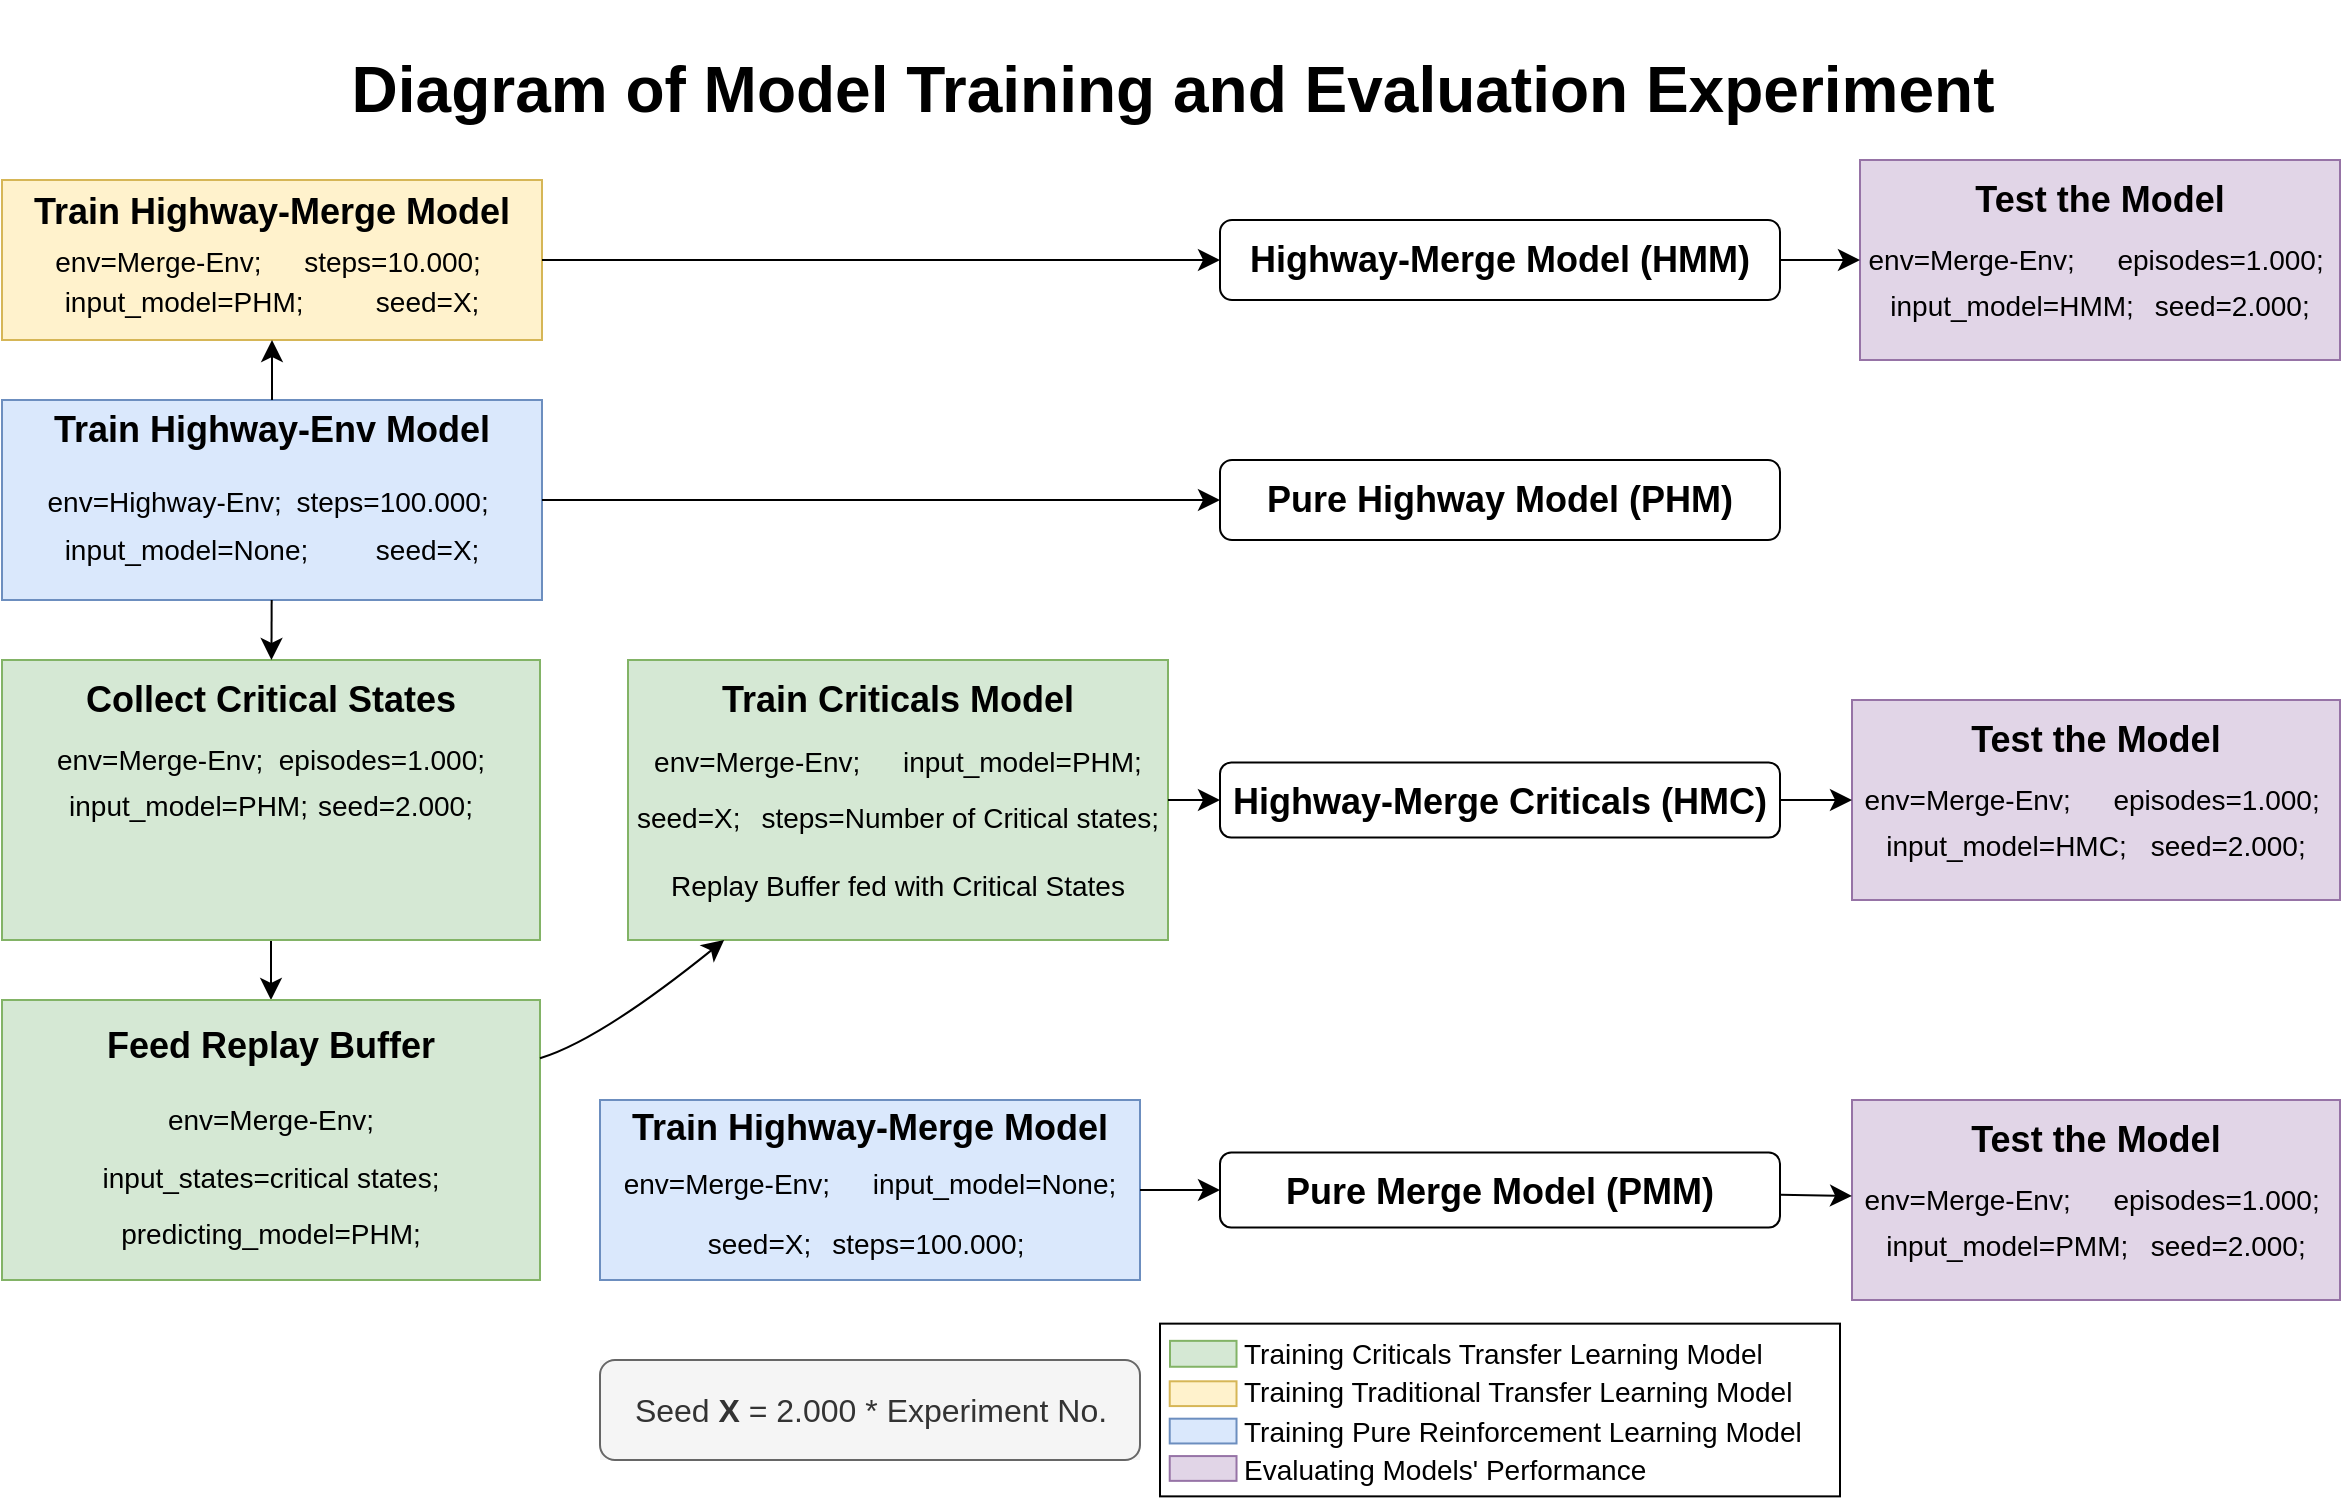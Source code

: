 <mxfile version="26.1.0">
  <diagram id="C5RBs43oDa-KdzZeNtuy" name="Page-1">
    <mxGraphModel dx="1794" dy="1812" grid="1" gridSize="10" guides="1" tooltips="1" connect="1" arrows="1" fold="1" page="1" pageScale="1" pageWidth="827" pageHeight="1169" math="0" shadow="0">
      <root>
        <mxCell id="WIyWlLk6GJQsqaUBKTNV-0" />
        <mxCell id="WIyWlLk6GJQsqaUBKTNV-1" parent="WIyWlLk6GJQsqaUBKTNV-0" />
        <mxCell id="a0NVUiaUn0WBypQUBi8K-25" style="edgeStyle=none;curved=1;rounded=0;orthogonalLoop=1;jettySize=auto;html=1;entryX=0.5;entryY=0;entryDx=0;entryDy=0;fontSize=12;startSize=8;endSize=8;exitX=0.5;exitY=1;exitDx=0;exitDy=0;shadow=0;" parent="WIyWlLk6GJQsqaUBKTNV-1" source="a0NVUiaUn0WBypQUBi8K-27" target="a0NVUiaUn0WBypQUBi8K-17" edge="1">
          <mxGeometry relative="1" as="geometry">
            <mxPoint x="274" y="290" as="sourcePoint" />
          </mxGeometry>
        </mxCell>
        <mxCell id="a0NVUiaUn0WBypQUBi8K-28" value="" style="group;fillColor=#d5e8d4;strokeColor=#82b366;shadow=0;" parent="WIyWlLk6GJQsqaUBKTNV-1" vertex="1" connectable="0">
          <mxGeometry x="-171" y="70" width="269" height="140" as="geometry" />
        </mxCell>
        <mxCell id="a0NVUiaUn0WBypQUBi8K-27" value="" style="rounded=0;whiteSpace=wrap;html=1;fillColor=#d5e8d4;strokeColor=#82b366;shadow=0;" parent="a0NVUiaUn0WBypQUBi8K-28" vertex="1">
          <mxGeometry width="269" height="140" as="geometry" />
        </mxCell>
        <mxCell id="a0NVUiaUn0WBypQUBi8K-13" value="&lt;div style=&quot;line-height: 90%;&quot;&gt;&lt;h1 style=&quot;margin-top: 0px; line-height: 90%;&quot;&gt;&lt;font style=&quot;font-size: 18px; line-height: 90%;&quot;&gt;Collect Critical States&lt;/font&gt;&lt;/h1&gt;&lt;p&gt;&lt;font style=&quot;font-size: 14px;&quot;&gt;env=Merge-Env;&amp;nbsp;&amp;nbsp;&lt;span style=&quot;background-color: transparent; color: light-dark(rgb(0, 0, 0), rgb(255, 255, 255));&quot;&gt;episodes=1.000;&lt;/span&gt;&lt;/font&gt;&lt;/p&gt;&lt;p&gt;&lt;font style=&quot;font-size: 14px;&quot;&gt;&lt;span style=&quot;background-color: transparent; color: light-dark(rgb(0, 0, 0), rgb(255, 255, 255));&quot;&gt;input_model=PHM;&lt;span style=&quot;white-space: pre;&quot;&gt;&#x9;&lt;/span&gt;&lt;/span&gt;&lt;span style=&quot;background-color: transparent; color: light-dark(rgb(0, 0, 0), rgb(255, 255, 255));&quot;&gt;seed=2.000;&lt;/span&gt;&lt;/font&gt;&lt;/p&gt;&lt;/div&gt;" style="text;html=1;whiteSpace=wrap;overflow=hidden;rounded=0;align=center;container=0;fillColor=#d5e8d4;strokeColor=#82b366;shadow=0;" parent="a0NVUiaUn0WBypQUBi8K-28" vertex="1">
          <mxGeometry width="269" height="140" as="geometry" />
        </mxCell>
        <mxCell id="a0NVUiaUn0WBypQUBi8K-30" value="" style="group;fillColor=#d5e8d4;strokeColor=#82b366;shadow=0;" parent="WIyWlLk6GJQsqaUBKTNV-1" vertex="1" connectable="0">
          <mxGeometry x="-171" y="240" width="269" height="140" as="geometry" />
        </mxCell>
        <mxCell id="a0NVUiaUn0WBypQUBi8K-29" value="" style="rounded=0;whiteSpace=wrap;html=1;fillColor=#d5e8d4;strokeColor=#82b366;shadow=0;" parent="a0NVUiaUn0WBypQUBi8K-30" vertex="1">
          <mxGeometry width="269" height="140" as="geometry" />
        </mxCell>
        <mxCell id="a0NVUiaUn0WBypQUBi8K-17" value="&lt;div&gt;&lt;h1 style=&quot;margin-top: 0px;&quot;&gt;&lt;font style=&quot;font-size: 18px;&quot;&gt;Feed Replay Buffer&lt;/font&gt;&lt;/h1&gt;&lt;p&gt;&lt;font style=&quot;font-size: 14px;&quot;&gt;env=Merge-Env;&lt;/font&gt;&lt;/p&gt;&lt;p&gt;&lt;font style=&quot;font-size: 14px;&quot;&gt;&lt;span style=&quot;background-color: transparent; color: light-dark(rgb(0, 0, 0), rgb(255, 255, 255));&quot;&gt;i&lt;/span&gt;&lt;span style=&quot;background-color: transparent; color: light-dark(rgb(0, 0, 0), rgb(255, 255, 255));&quot;&gt;nput_states=critical states;&lt;/span&gt;&lt;/font&gt;&lt;/p&gt;&lt;p&gt;&lt;span style=&quot;background-color: transparent; color: light-dark(rgb(0, 0, 0), rgb(255, 255, 255));&quot;&gt;&lt;font style=&quot;font-size: 14px;&quot;&gt;predicting_model=PHM;&lt;/font&gt;&lt;/span&gt;&lt;/p&gt;&lt;/div&gt;" style="text;html=1;whiteSpace=wrap;overflow=hidden;rounded=0;align=center;container=0;fillColor=#d5e8d4;strokeColor=#82b366;shadow=0;" parent="a0NVUiaUn0WBypQUBi8K-30" vertex="1">
          <mxGeometry width="269" height="140" as="geometry" />
        </mxCell>
        <mxCell id="a0NVUiaUn0WBypQUBi8K-31" value="" style="group;shadow=0;fillColor=#dae8fc;strokeColor=#6c8ebf;" parent="WIyWlLk6GJQsqaUBKTNV-1" vertex="1" connectable="0">
          <mxGeometry x="-171" y="-60" width="270" height="100" as="geometry" />
        </mxCell>
        <mxCell id="a0NVUiaUn0WBypQUBi8K-32" value="" style="rounded=0;whiteSpace=wrap;html=1;shadow=0;" parent="a0NVUiaUn0WBypQUBi8K-31" vertex="1">
          <mxGeometry width="270" height="100" as="geometry" />
        </mxCell>
        <mxCell id="a0NVUiaUn0WBypQUBi8K-33" value="&lt;div style=&quot;line-height: 90%;&quot;&gt;&lt;p style=&quot;margin-top: 0px; line-height: 90%;&quot;&gt;&lt;span style=&quot;background-color: transparent; color: light-dark(rgb(0, 0, 0), rgb(255, 255, 255)); font-size: 18px; line-height: 90%;&quot;&gt;&lt;b&gt;Train Highway-Env Model&lt;br&gt;&lt;/b&gt;&lt;/span&gt;&lt;span style=&quot;background-color: transparent; color: light-dark(rgb(0, 0, 0), rgb(255, 255, 255)); font-size: 12px; font-weight: normal; line-height: 90%;&quot;&gt;&lt;br&gt;&lt;/span&gt;&lt;/p&gt;&lt;p&gt;&lt;font style=&quot;font-size: 14px;&quot;&gt;env=Highway-Env;&lt;span style=&quot;white-space: pre;&quot;&gt;&#x9;&lt;/span&gt;&lt;span style=&quot;background-color: transparent; color: light-dark(rgb(0, 0, 0), rgb(255, 255, 255));&quot;&gt;steps=100.000;&amp;nbsp;&lt;/span&gt;&lt;/font&gt;&lt;/p&gt;&lt;p&gt;&lt;font style=&quot;font-size: 14px;&quot;&gt;&lt;span style=&quot;background-color: transparent; color: light-dark(rgb(0, 0, 0), rgb(255, 255, 255));&quot;&gt;input_model=None;&lt;span style=&quot;white-space: pre;&quot;&gt;&#x9;&lt;/span&gt;&lt;span style=&quot;white-space: pre;&quot;&gt;&#x9;&lt;/span&gt;&lt;/span&gt;&lt;span style=&quot;background-color: transparent; color: light-dark(rgb(0, 0, 0), rgb(255, 255, 255));&quot;&gt;seed=X;&lt;/span&gt;&lt;/font&gt;&lt;/p&gt;&lt;/div&gt;" style="text;html=1;whiteSpace=wrap;overflow=hidden;rounded=0;align=center;container=0;fillColor=#dae8fc;strokeColor=#6c8ebf;shadow=0;" parent="a0NVUiaUn0WBypQUBi8K-31" vertex="1">
          <mxGeometry width="270" height="100" as="geometry" />
        </mxCell>
        <mxCell id="a0NVUiaUn0WBypQUBi8K-40" value="" style="group;fillColor=#d5e8d4;strokeColor=#82b366;shadow=0;" parent="WIyWlLk6GJQsqaUBKTNV-1" vertex="1" connectable="0">
          <mxGeometry x="142" y="70" width="270" height="140" as="geometry" />
        </mxCell>
        <mxCell id="a0NVUiaUn0WBypQUBi8K-41" value="" style="rounded=0;whiteSpace=wrap;html=1;fillColor=#d5e8d4;strokeColor=#82b366;shadow=0;" parent="a0NVUiaUn0WBypQUBi8K-40" vertex="1">
          <mxGeometry width="270" height="140.0" as="geometry" />
        </mxCell>
        <mxCell id="a0NVUiaUn0WBypQUBi8K-42" value="&lt;h1 style=&quot;margin-top: 0px; line-height: 90%;&quot;&gt;&lt;span style=&quot;background-color: transparent; color: light-dark(rgb(0, 0, 0), rgb(255, 255, 255)); font-size: 18px; line-height: 90%;&quot;&gt;Train Criticals Model&lt;br&gt;&lt;/span&gt;&lt;/h1&gt;&lt;div&gt;&lt;font style=&quot;font-size: 14px;&quot;&gt;&lt;span style=&quot;background-color: transparent; line-height: 90%; color: light-dark(rgb(0, 0, 0), rgb(255, 255, 255));&quot;&gt;&lt;p style=&quot;&quot;&gt;e&lt;span style=&quot;background-color: transparent; color: light-dark(rgb(0, 0, 0), rgb(255, 255, 255));&quot;&gt;nv=Merge-Env;&lt;span style=&quot;white-space: pre;&quot;&gt;&#x9;&lt;/span&gt;&lt;/span&gt;&lt;span style=&quot;background-color: transparent; color: light-dark(rgb(0, 0, 0), rgb(255, 255, 255));&quot;&gt;input_model=PHM;&lt;/span&gt;&lt;/p&gt;&lt;/span&gt;seed=X;&lt;span style=&quot;white-space: pre;&quot;&gt;&#x9;&lt;/span&gt;&lt;span style=&quot;color: light-dark(rgb(0, 0, 0), rgb(255, 255, 255)); background-color: transparent;&quot;&gt;steps=Number of Critical&amp;nbsp;&lt;/span&gt;&lt;span style=&quot;color: light-dark(rgb(0, 0, 0), rgb(255, 255, 255)); background-color: transparent;&quot;&gt;states;&lt;/span&gt;&lt;/font&gt;&lt;/div&gt;&lt;div&gt;&lt;span style=&quot;color: light-dark(rgb(0, 0, 0), rgb(255, 255, 255)); background-color: transparent;&quot;&gt;&lt;font style=&quot;font-size: 14px;&quot;&gt;&lt;br&gt;&lt;/font&gt;&lt;/span&gt;&lt;/div&gt;&lt;div&gt;&lt;span style=&quot;color: light-dark(rgb(0, 0, 0), rgb(255, 255, 255)); background-color: transparent;&quot;&gt;&lt;font style=&quot;font-size: 14px;&quot;&gt;Replay Buffer fed with Critical States&lt;/font&gt;&lt;/span&gt;&lt;/div&gt;" style="text;html=1;whiteSpace=wrap;overflow=hidden;rounded=0;align=center;container=0;fillColor=#d5e8d4;strokeColor=#82b366;shadow=0;" parent="a0NVUiaUn0WBypQUBi8K-40" vertex="1">
          <mxGeometry width="270" height="140" as="geometry" />
        </mxCell>
        <mxCell id="a0NVUiaUn0WBypQUBi8K-45" value="" style="group;fillColor=#fff2cc;strokeColor=#d6b656;shadow=0;" parent="WIyWlLk6GJQsqaUBKTNV-1" vertex="1" connectable="0">
          <mxGeometry x="-171" y="-170" width="270" height="80" as="geometry" />
        </mxCell>
        <mxCell id="a0NVUiaUn0WBypQUBi8K-46" value="" style="rounded=0;whiteSpace=wrap;html=1;fillColor=#fff2cc;strokeColor=#d6b656;shadow=0;" parent="a0NVUiaUn0WBypQUBi8K-45" vertex="1">
          <mxGeometry width="270" height="80" as="geometry" />
        </mxCell>
        <mxCell id="a0NVUiaUn0WBypQUBi8K-47" value="&lt;div style=&quot;line-height: 60%;&quot;&gt;&lt;h1 style=&quot;margin-top: 0px; line-height: 60%;&quot;&gt;&lt;span style=&quot;background-color: transparent; color: light-dark(rgb(0, 0, 0), rgb(255, 255, 255)); font-size: 18px; line-height: 60%;&quot;&gt;Train Highway-Merge Model&lt;/span&gt;&lt;/h1&gt;&lt;p&gt;&lt;font style=&quot;font-size: 14px;&quot;&gt;env=Merge-Env;&lt;span style=&quot;white-space: pre;&quot;&gt;&#x9;&lt;/span&gt;&lt;span style=&quot;background-color: transparent; color: light-dark(rgb(0, 0, 0), rgb(255, 255, 255));&quot;&gt;steps=10.000;&amp;nbsp;&lt;/span&gt;&lt;/font&gt;&lt;/p&gt;&lt;p&gt;&lt;font style=&quot;font-size: 14px;&quot;&gt;&lt;span style=&quot;background-color: transparent; color: light-dark(rgb(0, 0, 0), rgb(255, 255, 255));&quot;&gt;input_model=PHM;&lt;span style=&quot;white-space: pre;&quot;&gt;&#x9;&lt;/span&gt;&lt;span style=&quot;white-space: pre;&quot;&gt;&#x9;&lt;/span&gt;&lt;/span&gt;&lt;span style=&quot;background-color: transparent; color: light-dark(rgb(0, 0, 0), rgb(255, 255, 255));&quot;&gt;seed=X;&lt;/span&gt;&lt;/font&gt;&lt;/p&gt;&lt;/div&gt;" style="text;html=1;whiteSpace=wrap;overflow=hidden;rounded=0;align=center;container=0;fillColor=#fff2cc;strokeColor=#d6b656;shadow=0;" parent="a0NVUiaUn0WBypQUBi8K-45" vertex="1">
          <mxGeometry width="270" height="80" as="geometry" />
        </mxCell>
        <mxCell id="a0NVUiaUn0WBypQUBi8K-48" value="" style="group;shadow=0;" parent="WIyWlLk6GJQsqaUBKTNV-1" vertex="1" connectable="0">
          <mxGeometry x="438" y="121.25" width="280" height="37.5" as="geometry" />
        </mxCell>
        <mxCell id="a0NVUiaUn0WBypQUBi8K-49" value="" style="rounded=1;whiteSpace=wrap;html=1;shadow=0;" parent="a0NVUiaUn0WBypQUBi8K-48" vertex="1">
          <mxGeometry width="280" height="37.5" as="geometry" />
        </mxCell>
        <mxCell id="a0NVUiaUn0WBypQUBi8K-50" value="&lt;div style=&quot;line-height: 90%;&quot;&gt;&lt;h1 style=&quot;margin-top: 0px; line-height: 90%;&quot;&gt;&lt;font style=&quot;font-size: 18px; line-height: 90%;&quot;&gt;Highway-Merge Criticals (HMC)&lt;/font&gt;&lt;/h1&gt;&lt;/div&gt;" style="text;html=1;whiteSpace=wrap;overflow=hidden;rounded=0;align=center;shadow=0;" parent="a0NVUiaUn0WBypQUBi8K-48" vertex="1">
          <mxGeometry width="280" height="37.5" as="geometry" />
        </mxCell>
        <mxCell id="a0NVUiaUn0WBypQUBi8K-51" style="edgeStyle=none;curved=1;rounded=0;orthogonalLoop=1;jettySize=auto;html=1;exitX=0.5;exitY=1;exitDx=0;exitDy=0;fontSize=12;startSize=8;endSize=8;shadow=0;" parent="a0NVUiaUn0WBypQUBi8K-48" source="a0NVUiaUn0WBypQUBi8K-50" target="a0NVUiaUn0WBypQUBi8K-50" edge="1">
          <mxGeometry relative="1" as="geometry" />
        </mxCell>
        <mxCell id="a0NVUiaUn0WBypQUBi8K-52" style="edgeStyle=none;curved=1;rounded=0;orthogonalLoop=1;jettySize=auto;html=1;exitX=0.25;exitY=1;exitDx=0;exitDy=0;fontSize=12;startSize=8;endSize=8;shadow=0;" parent="a0NVUiaUn0WBypQUBi8K-48" source="a0NVUiaUn0WBypQUBi8K-50" target="a0NVUiaUn0WBypQUBi8K-50" edge="1">
          <mxGeometry relative="1" as="geometry" />
        </mxCell>
        <mxCell id="a0NVUiaUn0WBypQUBi8K-54" style="edgeStyle=none;curved=1;rounded=0;orthogonalLoop=1;jettySize=auto;html=1;exitX=0;exitY=1;exitDx=0;exitDy=0;fontSize=12;startSize=8;endSize=8;shadow=0;" parent="a0NVUiaUn0WBypQUBi8K-48" source="a0NVUiaUn0WBypQUBi8K-50" target="a0NVUiaUn0WBypQUBi8K-50" edge="1">
          <mxGeometry relative="1" as="geometry" />
        </mxCell>
        <mxCell id="a0NVUiaUn0WBypQUBi8K-55" value="" style="edgeStyle=none;curved=1;rounded=0;orthogonalLoop=1;jettySize=auto;html=1;fontSize=12;startSize=8;endSize=8;shadow=0;" parent="WIyWlLk6GJQsqaUBKTNV-1" source="a0NVUiaUn0WBypQUBi8K-42" target="a0NVUiaUn0WBypQUBi8K-50" edge="1">
          <mxGeometry relative="1" as="geometry" />
        </mxCell>
        <mxCell id="a0NVUiaUn0WBypQUBi8K-56" value="" style="group;align=left;shadow=0;" parent="WIyWlLk6GJQsqaUBKTNV-1" vertex="1" connectable="0">
          <mxGeometry x="438" y="-30" width="280" height="40" as="geometry" />
        </mxCell>
        <mxCell id="a0NVUiaUn0WBypQUBi8K-57" value="" style="rounded=1;whiteSpace=wrap;html=1;shadow=0;" parent="a0NVUiaUn0WBypQUBi8K-56" vertex="1">
          <mxGeometry width="280.0" height="40" as="geometry" />
        </mxCell>
        <mxCell id="a0NVUiaUn0WBypQUBi8K-58" value="&lt;div style=&quot;line-height: 90%;&quot;&gt;&lt;h1 style=&quot;margin-top: 0px; line-height: 90%;&quot;&gt;&lt;font style=&quot;font-size: 18px; line-height: 90%;&quot;&gt;Pure Highway Model (PHM)&lt;/font&gt;&lt;/h1&gt;&lt;/div&gt;" style="text;html=1;whiteSpace=wrap;overflow=hidden;rounded=0;align=center;shadow=0;" parent="a0NVUiaUn0WBypQUBi8K-56" vertex="1">
          <mxGeometry width="280" height="40" as="geometry" />
        </mxCell>
        <mxCell id="a0NVUiaUn0WBypQUBi8K-59" style="edgeStyle=none;curved=1;rounded=0;orthogonalLoop=1;jettySize=auto;html=1;exitX=0.5;exitY=1;exitDx=0;exitDy=0;fontSize=12;startSize=8;endSize=8;shadow=0;" parent="a0NVUiaUn0WBypQUBi8K-56" source="a0NVUiaUn0WBypQUBi8K-58" target="a0NVUiaUn0WBypQUBi8K-58" edge="1">
          <mxGeometry relative="1" as="geometry" />
        </mxCell>
        <mxCell id="a0NVUiaUn0WBypQUBi8K-60" style="edgeStyle=none;curved=1;rounded=0;orthogonalLoop=1;jettySize=auto;html=1;exitX=0.25;exitY=1;exitDx=0;exitDy=0;fontSize=12;startSize=8;endSize=8;shadow=0;" parent="a0NVUiaUn0WBypQUBi8K-56" source="a0NVUiaUn0WBypQUBi8K-58" target="a0NVUiaUn0WBypQUBi8K-58" edge="1">
          <mxGeometry relative="1" as="geometry" />
        </mxCell>
        <mxCell id="a0NVUiaUn0WBypQUBi8K-61" style="edgeStyle=none;curved=1;rounded=0;orthogonalLoop=1;jettySize=auto;html=1;exitX=0;exitY=1;exitDx=0;exitDy=0;fontSize=12;startSize=8;endSize=8;shadow=0;" parent="a0NVUiaUn0WBypQUBi8K-56" source="a0NVUiaUn0WBypQUBi8K-58" target="a0NVUiaUn0WBypQUBi8K-58" edge="1">
          <mxGeometry relative="1" as="geometry" />
        </mxCell>
        <mxCell id="a0NVUiaUn0WBypQUBi8K-62" value="" style="edgeStyle=none;curved=1;rounded=0;orthogonalLoop=1;jettySize=auto;html=1;fontSize=12;startSize=8;endSize=8;shadow=0;" parent="WIyWlLk6GJQsqaUBKTNV-1" source="a0NVUiaUn0WBypQUBi8K-33" target="a0NVUiaUn0WBypQUBi8K-58" edge="1">
          <mxGeometry relative="1" as="geometry" />
        </mxCell>
        <mxCell id="a0NVUiaUn0WBypQUBi8K-64" value="" style="edgeStyle=none;curved=1;rounded=0;orthogonalLoop=1;jettySize=auto;html=1;fontSize=12;startSize=8;endSize=8;shadow=0;" parent="WIyWlLk6GJQsqaUBKTNV-1" source="a0NVUiaUn0WBypQUBi8K-29" target="a0NVUiaUn0WBypQUBi8K-42" edge="1">
          <mxGeometry relative="1" as="geometry">
            <Array as="points">
              <mxPoint x="128" y="260" />
            </Array>
          </mxGeometry>
        </mxCell>
        <mxCell id="a0NVUiaUn0WBypQUBi8K-65" value="" style="edgeStyle=none;curved=1;rounded=0;orthogonalLoop=1;jettySize=auto;html=1;fontSize=12;startSize=8;endSize=8;shadow=0;" parent="WIyWlLk6GJQsqaUBKTNV-1" source="a0NVUiaUn0WBypQUBi8K-33" target="a0NVUiaUn0WBypQUBi8K-13" edge="1">
          <mxGeometry relative="1" as="geometry" />
        </mxCell>
        <mxCell id="a0NVUiaUn0WBypQUBi8K-67" style="edgeStyle=none;curved=1;rounded=0;orthogonalLoop=1;jettySize=auto;html=1;exitX=0.5;exitY=0;exitDx=0;exitDy=0;entryX=0.5;entryY=1;entryDx=0;entryDy=0;fontSize=12;startSize=8;endSize=8;shadow=0;" parent="WIyWlLk6GJQsqaUBKTNV-1" source="a0NVUiaUn0WBypQUBi8K-33" target="a0NVUiaUn0WBypQUBi8K-47" edge="1">
          <mxGeometry relative="1" as="geometry" />
        </mxCell>
        <mxCell id="a0NVUiaUn0WBypQUBi8K-68" value="" style="group;shadow=0;" parent="WIyWlLk6GJQsqaUBKTNV-1" vertex="1" connectable="0">
          <mxGeometry x="438" y="-150" width="280" height="40" as="geometry" />
        </mxCell>
        <mxCell id="a0NVUiaUn0WBypQUBi8K-69" value="" style="rounded=1;whiteSpace=wrap;html=1;shadow=0;" parent="a0NVUiaUn0WBypQUBi8K-68" vertex="1">
          <mxGeometry width="280" height="40" as="geometry" />
        </mxCell>
        <mxCell id="a0NVUiaUn0WBypQUBi8K-70" value="&lt;div style=&quot;line-height: 90%;&quot;&gt;&lt;h1 style=&quot;margin-top: 0px; line-height: 90%;&quot;&gt;&lt;font style=&quot;font-size: 18px; line-height: 90%;&quot;&gt;Highway-Merge Model (HMM)&lt;/font&gt;&lt;/h1&gt;&lt;/div&gt;" style="text;html=1;whiteSpace=wrap;overflow=hidden;rounded=0;align=center;shadow=0;" parent="a0NVUiaUn0WBypQUBi8K-68" vertex="1">
          <mxGeometry width="280" height="40" as="geometry" />
        </mxCell>
        <mxCell id="a0NVUiaUn0WBypQUBi8K-71" style="edgeStyle=none;curved=1;rounded=0;orthogonalLoop=1;jettySize=auto;html=1;exitX=0.5;exitY=1;exitDx=0;exitDy=0;fontSize=12;startSize=8;endSize=8;shadow=0;" parent="a0NVUiaUn0WBypQUBi8K-68" source="a0NVUiaUn0WBypQUBi8K-70" target="a0NVUiaUn0WBypQUBi8K-70" edge="1">
          <mxGeometry relative="1" as="geometry" />
        </mxCell>
        <mxCell id="a0NVUiaUn0WBypQUBi8K-72" style="edgeStyle=none;curved=1;rounded=0;orthogonalLoop=1;jettySize=auto;html=1;exitX=0.25;exitY=1;exitDx=0;exitDy=0;fontSize=12;startSize=8;endSize=8;shadow=0;" parent="a0NVUiaUn0WBypQUBi8K-68" source="a0NVUiaUn0WBypQUBi8K-70" target="a0NVUiaUn0WBypQUBi8K-70" edge="1">
          <mxGeometry relative="1" as="geometry" />
        </mxCell>
        <mxCell id="a0NVUiaUn0WBypQUBi8K-73" style="edgeStyle=none;curved=1;rounded=0;orthogonalLoop=1;jettySize=auto;html=1;exitX=0;exitY=1;exitDx=0;exitDy=0;fontSize=12;startSize=8;endSize=8;shadow=0;" parent="a0NVUiaUn0WBypQUBi8K-68" source="a0NVUiaUn0WBypQUBi8K-70" target="a0NVUiaUn0WBypQUBi8K-70" edge="1">
          <mxGeometry relative="1" as="geometry" />
        </mxCell>
        <mxCell id="a0NVUiaUn0WBypQUBi8K-74" value="" style="edgeStyle=none;curved=1;rounded=0;orthogonalLoop=1;jettySize=auto;html=1;fontSize=12;startSize=8;endSize=8;shadow=0;" parent="WIyWlLk6GJQsqaUBKTNV-1" source="a0NVUiaUn0WBypQUBi8K-47" target="a0NVUiaUn0WBypQUBi8K-70" edge="1">
          <mxGeometry relative="1" as="geometry" />
        </mxCell>
        <mxCell id="a0NVUiaUn0WBypQUBi8K-76" value="" style="group;fillColor=#dae8fc;strokeColor=#6c8ebf;shadow=0;" parent="WIyWlLk6GJQsqaUBKTNV-1" vertex="1" connectable="0">
          <mxGeometry x="128" y="290" width="270" height="90" as="geometry" />
        </mxCell>
        <mxCell id="a0NVUiaUn0WBypQUBi8K-77" value="" style="rounded=0;whiteSpace=wrap;html=1;fillColor=#dae8fc;strokeColor=#6c8ebf;shadow=0;" parent="a0NVUiaUn0WBypQUBi8K-76" vertex="1">
          <mxGeometry width="270" height="90" as="geometry" />
        </mxCell>
        <mxCell id="a0NVUiaUn0WBypQUBi8K-78" value="&lt;div style=&quot;line-height: 40%;&quot;&gt;&lt;h1 style=&quot;margin-top: 0px; line-height: 40%;&quot;&gt;&lt;span style=&quot;background-color: transparent; color: light-dark(rgb(0, 0, 0), rgb(255, 255, 255)); font-size: 18px; line-height: 40%;&quot;&gt;Train Highway-Merge Model&lt;/span&gt;&lt;/h1&gt;&lt;h1 style=&quot;margin-top: 0px; line-height: 40%;&quot;&gt;&lt;font style=&quot;font-size: 14px;&quot;&gt;&lt;span style=&quot;background-color: transparent; color: light-dark(rgb(0, 0, 0), rgb(255, 255, 255)); font-weight: normal; line-height: 40%;&quot;&gt;env=Merge-Env;&lt;span style=&quot;white-space: pre;&quot;&gt;&#x9;&lt;/span&gt;&lt;/span&gt;&lt;span style=&quot;font-weight: normal;&quot;&gt;&lt;font style=&quot;line-height: 40%;&quot;&gt;input_model=None;&lt;/font&gt;&lt;/span&gt;&lt;/font&gt;&lt;/h1&gt;&lt;h1 style=&quot;margin-top: 0px; line-height: 40%;&quot;&gt;&lt;font style=&quot;font-size: 14px;&quot;&gt;&lt;span style=&quot;background-color: transparent; color: light-dark(rgb(0, 0, 0), rgb(255, 255, 255)); font-weight: normal; line-height: 40%;&quot;&gt;seed=X;&lt;span style=&quot;white-space: pre;&quot;&gt;&#x9;&lt;/span&gt;&lt;/span&gt;&lt;span style=&quot;font-weight: normal;&quot;&gt;&lt;font style=&quot;line-height: 40%;&quot;&gt;steps=100.000;&amp;nbsp;&lt;/font&gt;&lt;/span&gt;&lt;/font&gt;&lt;/h1&gt;&lt;/div&gt;" style="text;html=1;whiteSpace=wrap;overflow=hidden;rounded=0;align=center;container=0;fillColor=#dae8fc;strokeColor=#6c8ebf;shadow=0;" parent="a0NVUiaUn0WBypQUBi8K-76" vertex="1">
          <mxGeometry width="270" height="90" as="geometry" />
        </mxCell>
        <mxCell id="a0NVUiaUn0WBypQUBi8K-82" value="" style="group;shadow=0;" parent="WIyWlLk6GJQsqaUBKTNV-1" vertex="1" connectable="0">
          <mxGeometry x="438" y="316.25" width="280" height="37.5" as="geometry" />
        </mxCell>
        <mxCell id="a0NVUiaUn0WBypQUBi8K-83" value="" style="rounded=1;whiteSpace=wrap;html=1;shadow=0;" parent="a0NVUiaUn0WBypQUBi8K-82" vertex="1">
          <mxGeometry width="280" height="37.5" as="geometry" />
        </mxCell>
        <mxCell id="a0NVUiaUn0WBypQUBi8K-84" value="&lt;div style=&quot;line-height: 90%;&quot;&gt;&lt;h1 style=&quot;margin-top: 0px; line-height: 90%;&quot;&gt;&lt;font style=&quot;font-size: 18px; line-height: 90%;&quot;&gt;Pure Merge Model (PMM)&lt;/font&gt;&lt;/h1&gt;&lt;/div&gt;" style="text;html=1;whiteSpace=wrap;overflow=hidden;rounded=0;align=center;shadow=0;" parent="a0NVUiaUn0WBypQUBi8K-82" vertex="1">
          <mxGeometry width="280" height="37.5" as="geometry" />
        </mxCell>
        <mxCell id="a0NVUiaUn0WBypQUBi8K-85" style="edgeStyle=none;curved=1;rounded=0;orthogonalLoop=1;jettySize=auto;html=1;exitX=0.5;exitY=1;exitDx=0;exitDy=0;fontSize=12;startSize=8;endSize=8;shadow=0;" parent="a0NVUiaUn0WBypQUBi8K-82" source="a0NVUiaUn0WBypQUBi8K-84" target="a0NVUiaUn0WBypQUBi8K-84" edge="1">
          <mxGeometry relative="1" as="geometry" />
        </mxCell>
        <mxCell id="a0NVUiaUn0WBypQUBi8K-86" style="edgeStyle=none;curved=1;rounded=0;orthogonalLoop=1;jettySize=auto;html=1;exitX=0.25;exitY=1;exitDx=0;exitDy=0;fontSize=12;startSize=8;endSize=8;shadow=0;" parent="a0NVUiaUn0WBypQUBi8K-82" source="a0NVUiaUn0WBypQUBi8K-84" target="a0NVUiaUn0WBypQUBi8K-84" edge="1">
          <mxGeometry relative="1" as="geometry" />
        </mxCell>
        <mxCell id="a0NVUiaUn0WBypQUBi8K-87" style="edgeStyle=none;curved=1;rounded=0;orthogonalLoop=1;jettySize=auto;html=1;exitX=0;exitY=1;exitDx=0;exitDy=0;fontSize=12;startSize=8;endSize=8;shadow=0;" parent="a0NVUiaUn0WBypQUBi8K-82" source="a0NVUiaUn0WBypQUBi8K-84" target="a0NVUiaUn0WBypQUBi8K-84" edge="1">
          <mxGeometry relative="1" as="geometry" />
        </mxCell>
        <mxCell id="a0NVUiaUn0WBypQUBi8K-88" value="" style="edgeStyle=none;curved=1;rounded=0;orthogonalLoop=1;jettySize=auto;html=1;fontSize=12;startSize=8;endSize=8;shadow=0;" parent="WIyWlLk6GJQsqaUBKTNV-1" source="a0NVUiaUn0WBypQUBi8K-78" target="a0NVUiaUn0WBypQUBi8K-84" edge="1">
          <mxGeometry relative="1" as="geometry" />
        </mxCell>
        <mxCell id="a0NVUiaUn0WBypQUBi8K-90" value="" style="group;fillColor=#e1d5e7;strokeColor=#9673a6;shadow=0;" parent="WIyWlLk6GJQsqaUBKTNV-1" vertex="1" connectable="0">
          <mxGeometry x="758" y="-180" width="240" height="100" as="geometry" />
        </mxCell>
        <mxCell id="a0NVUiaUn0WBypQUBi8K-91" value="" style="rounded=0;whiteSpace=wrap;html=1;fillColor=#e1d5e7;strokeColor=#9673a6;shadow=0;" parent="a0NVUiaUn0WBypQUBi8K-90" vertex="1">
          <mxGeometry width="220" height="100" as="geometry" />
        </mxCell>
        <mxCell id="a0NVUiaUn0WBypQUBi8K-92" value="&lt;div style=&quot;line-height: 90%;&quot;&gt;&lt;h1 style=&quot;margin-top: 0px; line-height: 90%;&quot;&gt;&lt;font style=&quot;font-size: 18px; line-height: 90%;&quot;&gt;Test the Model&lt;/font&gt;&lt;/h1&gt;&lt;p&gt;&lt;font style=&quot;font-size: 14px;&quot;&gt;env=Merge-Env;&lt;span style=&quot;white-space: pre;&quot;&gt;&#x9;&lt;/span&gt;&lt;span style=&quot;background-color: transparent; color: light-dark(rgb(0, 0, 0), rgb(255, 255, 255));&quot;&gt;episodes=1.000;&amp;nbsp;&lt;/span&gt;&lt;/font&gt;&lt;/p&gt;&lt;p&gt;&lt;font style=&quot;font-size: 14px;&quot;&gt;&lt;span style=&quot;background-color: transparent; color: light-dark(rgb(0, 0, 0), rgb(255, 255, 255));&quot;&gt;input_model=HMM;&lt;span style=&quot;white-space: pre;&quot;&gt;&#x9;&lt;/span&gt;&amp;nbsp;&amp;nbsp;&lt;/span&gt;&lt;span style=&quot;background-color: transparent; color: light-dark(rgb(0, 0, 0), rgb(255, 255, 255));&quot;&gt;seed=2.000;&lt;/span&gt;&lt;/font&gt;&lt;/p&gt;&lt;/div&gt;" style="text;html=1;whiteSpace=wrap;overflow=hidden;rounded=0;align=center;container=0;fillColor=#e1d5e7;strokeColor=#9673a6;shadow=0;" parent="a0NVUiaUn0WBypQUBi8K-90" vertex="1">
          <mxGeometry width="240" height="100" as="geometry" />
        </mxCell>
        <mxCell id="a0NVUiaUn0WBypQUBi8K-93" value="" style="edgeStyle=none;curved=1;rounded=0;orthogonalLoop=1;jettySize=auto;html=1;fontSize=12;startSize=8;endSize=8;" parent="WIyWlLk6GJQsqaUBKTNV-1" source="a0NVUiaUn0WBypQUBi8K-70" target="a0NVUiaUn0WBypQUBi8K-92" edge="1">
          <mxGeometry relative="1" as="geometry" />
        </mxCell>
        <mxCell id="a0NVUiaUn0WBypQUBi8K-94" value="" style="group;fillColor=#e1d5e7;strokeColor=#9673a6;shadow=0;" parent="WIyWlLk6GJQsqaUBKTNV-1" vertex="1" connectable="0">
          <mxGeometry x="754" y="90" width="244" height="100" as="geometry" />
        </mxCell>
        <mxCell id="a0NVUiaUn0WBypQUBi8K-95" value="" style="rounded=0;whiteSpace=wrap;html=1;fillColor=#e1d5e7;strokeColor=#9673a6;shadow=0;" parent="a0NVUiaUn0WBypQUBi8K-94" vertex="1">
          <mxGeometry width="223.667" height="100" as="geometry" />
        </mxCell>
        <mxCell id="a0NVUiaUn0WBypQUBi8K-96" value="&lt;div style=&quot;line-height: 90%;&quot;&gt;&lt;h1 style=&quot;margin-top: 0px; line-height: 90%;&quot;&gt;&lt;font style=&quot;font-size: 18px; line-height: 90%;&quot;&gt;Test the Model&lt;/font&gt;&lt;/h1&gt;&lt;p&gt;&lt;font style=&quot;font-size: 14px;&quot;&gt;env=Merge-Env;&lt;span style=&quot;white-space: pre;&quot;&gt;&#x9;&lt;/span&gt;episodes&lt;span style=&quot;background-color: transparent; color: light-dark(rgb(0, 0, 0), rgb(255, 255, 255));&quot;&gt;=1.000;&amp;nbsp;&lt;/span&gt;&lt;/font&gt;&lt;/p&gt;&lt;p&gt;&lt;font style=&quot;font-size: 14px;&quot;&gt;&lt;span style=&quot;background-color: transparent; color: light-dark(rgb(0, 0, 0), rgb(255, 255, 255));&quot;&gt;input_model=HMC;&lt;span style=&quot;white-space: pre;&quot;&gt;&#x9;&lt;/span&gt;&amp;nbsp;&amp;nbsp;&lt;/span&gt;&lt;span style=&quot;background-color: transparent; color: light-dark(rgb(0, 0, 0), rgb(255, 255, 255));&quot;&gt;seed=2.000;&lt;/span&gt;&lt;/font&gt;&lt;/p&gt;&lt;/div&gt;" style="text;html=1;whiteSpace=wrap;overflow=hidden;rounded=0;align=center;container=0;fillColor=#e1d5e7;strokeColor=#9673a6;shadow=0;" parent="a0NVUiaUn0WBypQUBi8K-94" vertex="1">
          <mxGeometry width="244" height="100" as="geometry" />
        </mxCell>
        <mxCell id="a0NVUiaUn0WBypQUBi8K-97" value="" style="edgeStyle=none;curved=1;rounded=0;orthogonalLoop=1;jettySize=auto;html=1;fontSize=12;startSize=8;endSize=8;" parent="WIyWlLk6GJQsqaUBKTNV-1" source="a0NVUiaUn0WBypQUBi8K-50" target="a0NVUiaUn0WBypQUBi8K-96" edge="1">
          <mxGeometry relative="1" as="geometry" />
        </mxCell>
        <mxCell id="a0NVUiaUn0WBypQUBi8K-98" value="" style="group;fillColor=#e1d5e7;strokeColor=#9673a6;shadow=0;" parent="WIyWlLk6GJQsqaUBKTNV-1" vertex="1" connectable="0">
          <mxGeometry x="754" y="290" width="244" height="100" as="geometry" />
        </mxCell>
        <mxCell id="a0NVUiaUn0WBypQUBi8K-99" value="" style="rounded=0;whiteSpace=wrap;html=1;fillColor=#e1d5e7;strokeColor=#9673a6;shadow=0;" parent="a0NVUiaUn0WBypQUBi8K-98" vertex="1">
          <mxGeometry width="244" height="100" as="geometry" />
        </mxCell>
        <mxCell id="a0NVUiaUn0WBypQUBi8K-100" value="&lt;div style=&quot;line-height: 90%;&quot;&gt;&lt;h1 style=&quot;margin-top: 0px; line-height: 90%;&quot;&gt;&lt;font style=&quot;font-size: 18px; line-height: 90%;&quot;&gt;Test the Model&lt;/font&gt;&lt;/h1&gt;&lt;p&gt;&lt;font style=&quot;font-size: 14px;&quot;&gt;env=Merge-Env;&lt;span style=&quot;white-space: pre;&quot;&gt;&#x9;&lt;/span&gt;episodes&lt;span style=&quot;background-color: transparent; color: light-dark(rgb(0, 0, 0), rgb(255, 255, 255));&quot;&gt;=1.000;&amp;nbsp;&lt;/span&gt;&lt;/font&gt;&lt;/p&gt;&lt;p&gt;&lt;font style=&quot;font-size: 14px;&quot;&gt;&lt;span style=&quot;background-color: transparent; color: light-dark(rgb(0, 0, 0), rgb(255, 255, 255));&quot;&gt;input_model=PMM;&lt;span style=&quot;white-space: pre;&quot;&gt;&#x9;&lt;/span&gt;&amp;nbsp;&amp;nbsp;&lt;/span&gt;&lt;span style=&quot;background-color: transparent; color: light-dark(rgb(0, 0, 0), rgb(255, 255, 255));&quot;&gt;seed=2.000;&lt;/span&gt;&lt;/font&gt;&lt;/p&gt;&lt;/div&gt;" style="text;html=1;whiteSpace=wrap;overflow=hidden;rounded=0;align=center;container=0;fillColor=#e1d5e7;strokeColor=#9673a6;shadow=0;" parent="a0NVUiaUn0WBypQUBi8K-98" vertex="1">
          <mxGeometry width="244" height="100" as="geometry" />
        </mxCell>
        <mxCell id="a0NVUiaUn0WBypQUBi8K-101" value="" style="edgeStyle=none;curved=1;rounded=0;orthogonalLoop=1;jettySize=auto;html=1;fontSize=12;startSize=8;endSize=8;" parent="WIyWlLk6GJQsqaUBKTNV-1" source="a0NVUiaUn0WBypQUBi8K-84" target="a0NVUiaUn0WBypQUBi8K-100" edge="1">
          <mxGeometry relative="1" as="geometry" />
        </mxCell>
        <mxCell id="a0NVUiaUn0WBypQUBi8K-112" value="" style="group;fillColor=#f5f5f5;fontColor=#333333;strokeColor=none;" parent="WIyWlLk6GJQsqaUBKTNV-1" vertex="1" connectable="0">
          <mxGeometry x="128" y="420" width="270" height="50" as="geometry" />
        </mxCell>
        <mxCell id="a0NVUiaUn0WBypQUBi8K-110" value="" style="rounded=1;whiteSpace=wrap;html=1;fillColor=#f5f5f5;fontColor=#333333;strokeColor=#666666;" parent="a0NVUiaUn0WBypQUBi8K-112" vertex="1">
          <mxGeometry width="270" height="50" as="geometry" />
        </mxCell>
        <mxCell id="a0NVUiaUn0WBypQUBi8K-111" value="Seed &lt;b&gt;X&lt;/b&gt; = 2.000 * Experiment No." style="text;html=1;align=center;verticalAlign=middle;resizable=0;points=[];autosize=1;strokeColor=none;fillColor=#f5f5f5;fontSize=16;fontColor=#333333;" parent="a0NVUiaUn0WBypQUBi8K-112" vertex="1">
          <mxGeometry x="4.997" y="10" width="260" height="30" as="geometry" />
        </mxCell>
        <mxCell id="a0NVUiaUn0WBypQUBi8K-113" value="&lt;h1&gt;Diagram of Model Training and Evaluation Experiment&lt;/h1&gt;" style="text;html=1;align=center;verticalAlign=middle;resizable=0;points=[];autosize=1;strokeColor=none;fillColor=none;fontSize=16;" parent="WIyWlLk6GJQsqaUBKTNV-1" vertex="1">
          <mxGeometry x="-6" y="-260" width="840" height="90" as="geometry" />
        </mxCell>
        <mxCell id="a0NVUiaUn0WBypQUBi8K-104" value="" style="group" parent="WIyWlLk6GJQsqaUBKTNV-1" vertex="1" connectable="0">
          <mxGeometry x="368" y="397.5" width="400.0" height="95.002" as="geometry" />
        </mxCell>
        <mxCell id="a0NVUiaUn0WBypQUBi8K-102" value="" style="rounded=0;whiteSpace=wrap;html=1;" parent="a0NVUiaUn0WBypQUBi8K-104" vertex="1">
          <mxGeometry x="40" y="4.318" width="340.0" height="86.364" as="geometry" />
        </mxCell>
        <mxCell id="a0NVUiaUn0WBypQUBi8K-106" value="" style="rounded=0;whiteSpace=wrap;html=1;fillColor=#d5e8d4;strokeColor=#82b366;" parent="a0NVUiaUn0WBypQUBi8K-104" vertex="1">
          <mxGeometry x="45" y="12.924" width="33.261" height="12.953" as="geometry" />
        </mxCell>
        <mxCell id="a0NVUiaUn0WBypQUBi8K-107" value="" style="rounded=0;whiteSpace=wrap;html=1;fillColor=#fff2cc;strokeColor=#d6b656;" parent="a0NVUiaUn0WBypQUBi8K-104" vertex="1">
          <mxGeometry x="44.861" y="33.148" width="33.4" height="12.391" as="geometry" />
        </mxCell>
        <mxCell id="a0NVUiaUn0WBypQUBi8K-108" value="" style="rounded=0;whiteSpace=wrap;html=1;fillColor=#dae8fc;strokeColor=#6c8ebf;" parent="a0NVUiaUn0WBypQUBi8K-104" vertex="1">
          <mxGeometry x="44.861" y="51.844" width="33.4" height="12.391" as="geometry" />
        </mxCell>
        <mxCell id="a0NVUiaUn0WBypQUBi8K-109" value="" style="rounded=0;whiteSpace=wrap;html=1;fillColor=#e1d5e7;strokeColor=#9673a6;" parent="a0NVUiaUn0WBypQUBi8K-104" vertex="1">
          <mxGeometry x="44.861" y="70.54" width="33.4" height="12.391" as="geometry" />
        </mxCell>
        <mxCell id="a0NVUiaUn0WBypQUBi8K-103" value="&lt;div&gt;&lt;font style=&quot;font-size: 14px;&quot;&gt;Training Criticals Transfer Learning Model&lt;/font&gt;&lt;/div&gt;&lt;div&gt;&lt;font style=&quot;font-size: 14px;&quot;&gt;Training Traditional Transfer Learning Model&lt;/font&gt;&lt;/div&gt;&lt;div&gt;&lt;font style=&quot;font-size: 14px;&quot;&gt;Training Pure Reinforcement Learning Model&lt;/font&gt;&lt;/div&gt;&lt;div&gt;&lt;font style=&quot;font-size: 14px;&quot;&gt;Evaluating Models&#39; Performance&lt;/font&gt;&lt;/div&gt;" style="text;html=1;align=left;verticalAlign=middle;resizable=0;points=[];autosize=1;strokeColor=none;fillColor=none;fontSize=16;" parent="a0NVUiaUn0WBypQUBi8K-104" vertex="1">
          <mxGeometry x="80" y="2.002" width="300" height="90" as="geometry" />
        </mxCell>
      </root>
    </mxGraphModel>
  </diagram>
</mxfile>
